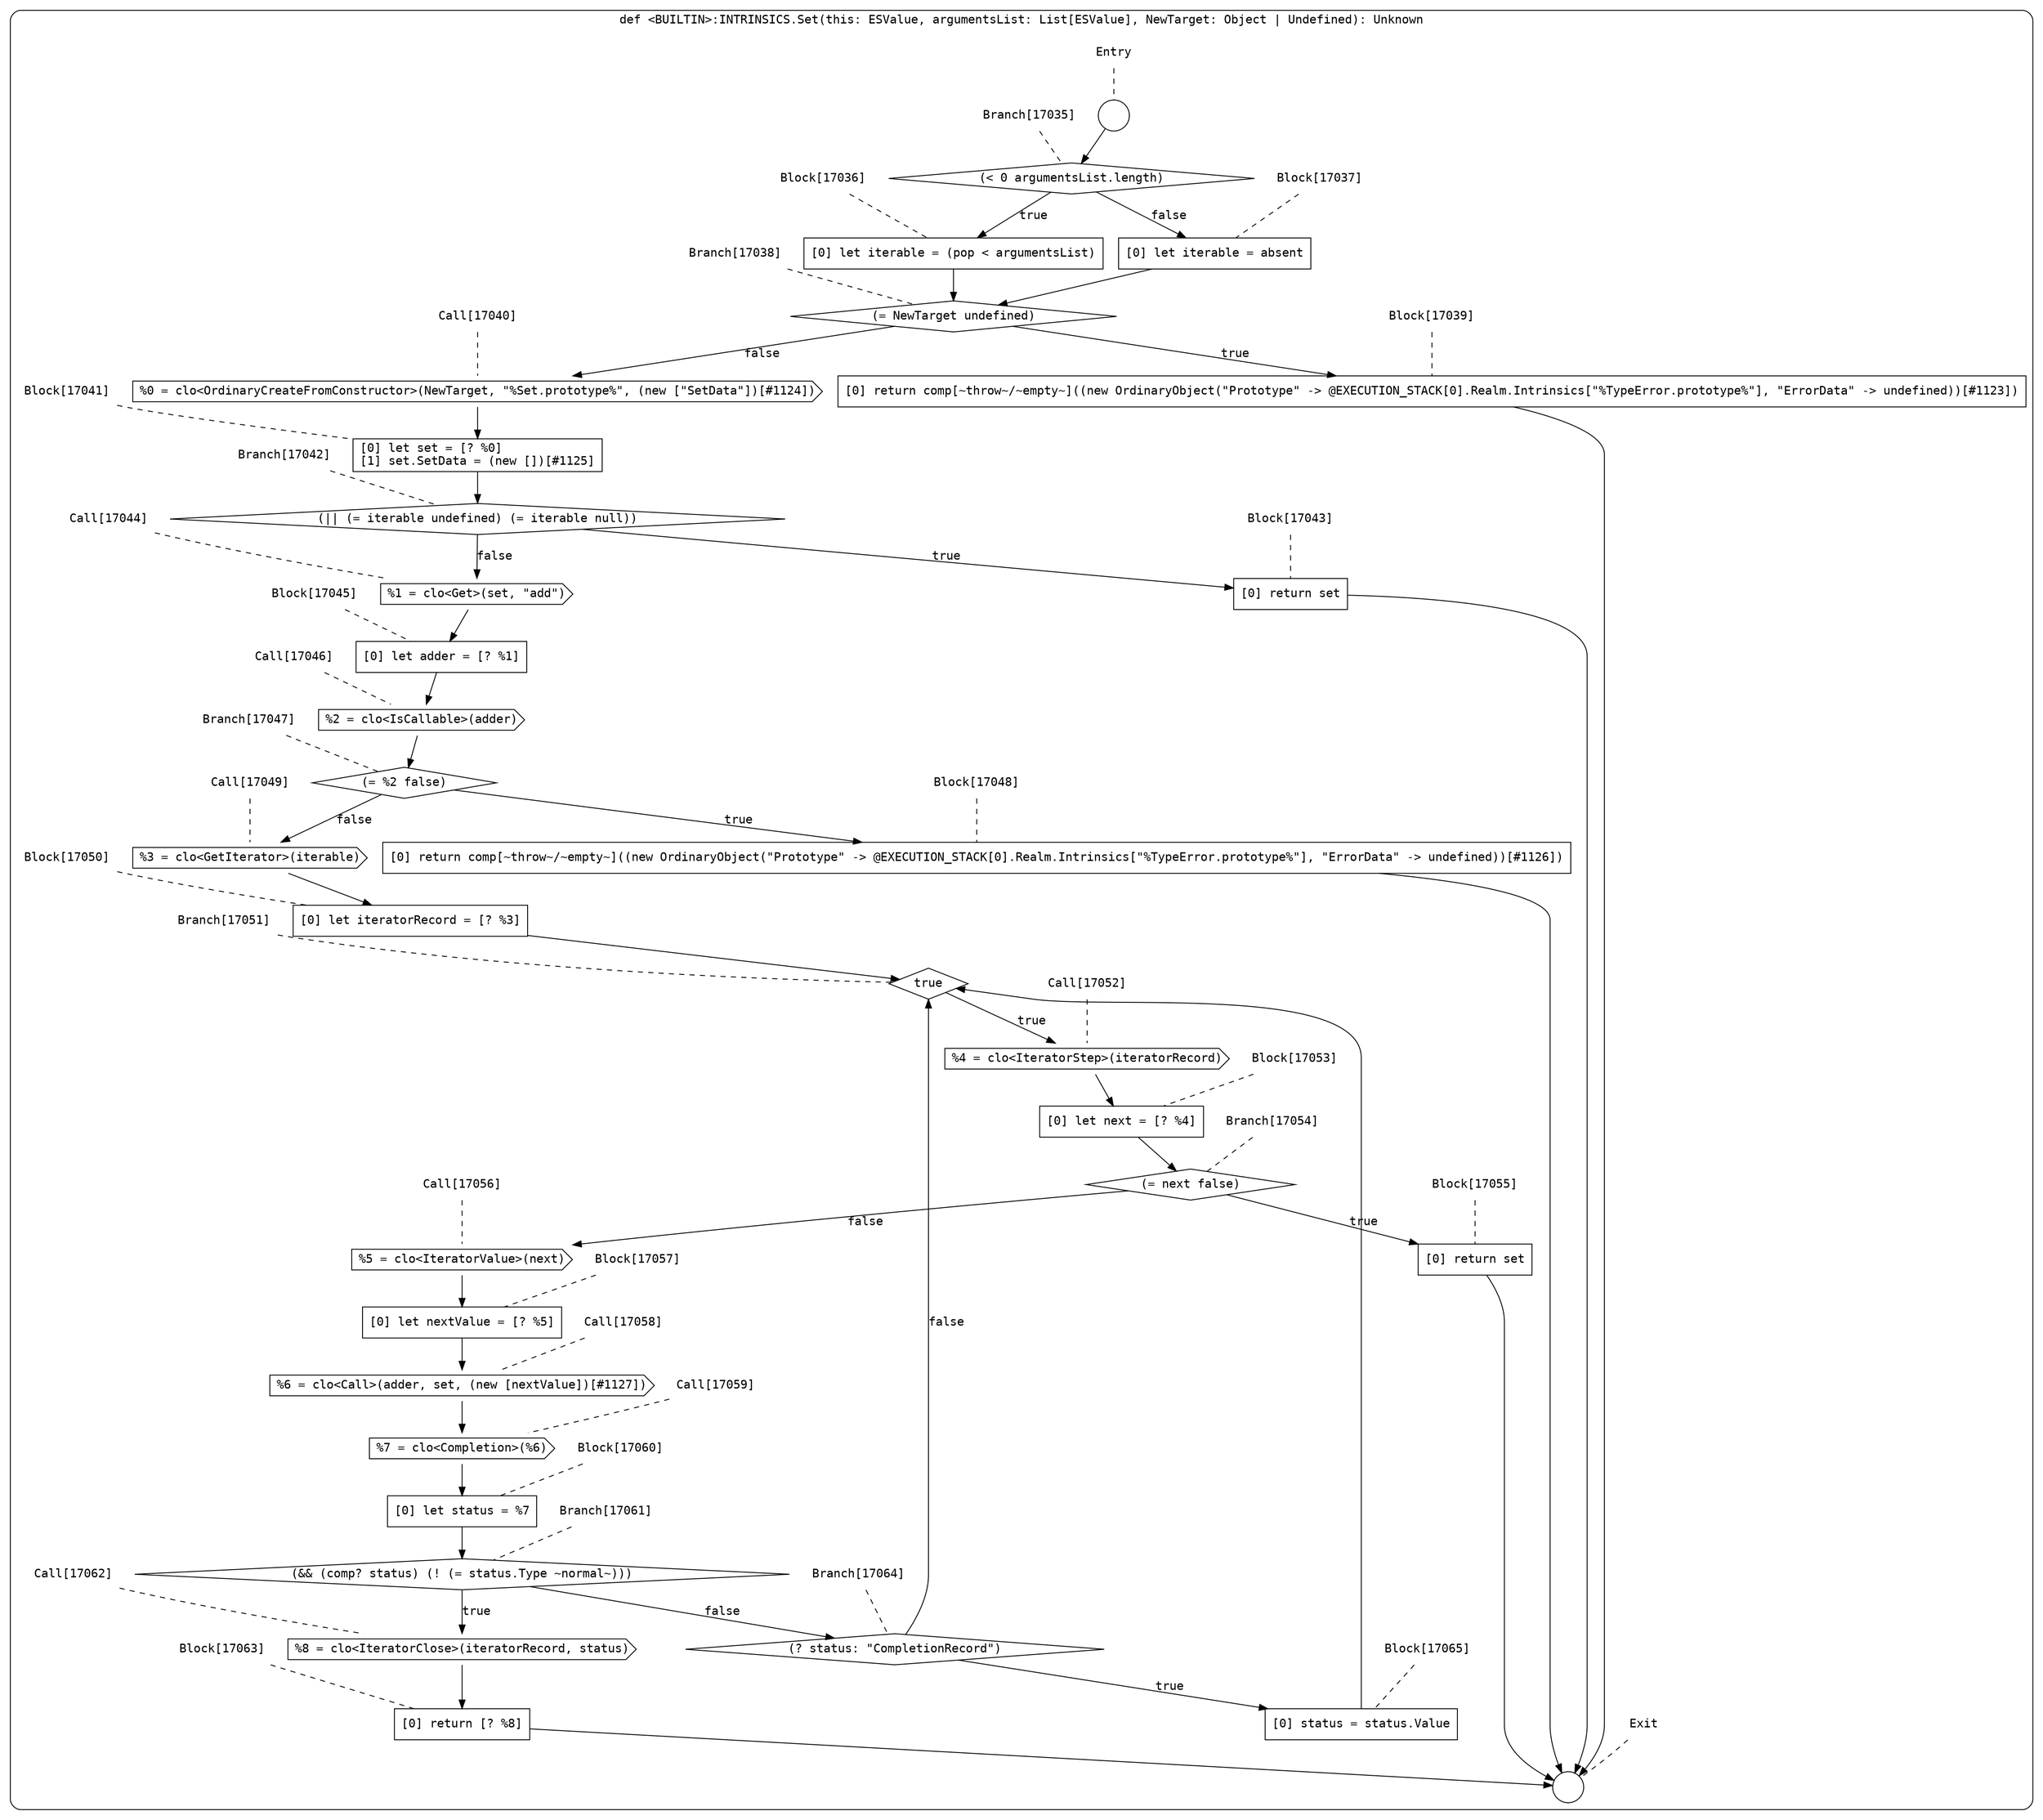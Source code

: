 digraph {
  graph [fontname = "Consolas"]
  node [fontname = "Consolas"]
  edge [fontname = "Consolas"]
  subgraph cluster2448 {
    label = "def <BUILTIN>:INTRINSICS.Set(this: ESValue, argumentsList: List[ESValue], NewTarget: Object | Undefined): Unknown"
    style = rounded
    cluster2448_entry_name [shape=none, label=<<font color="black">Entry</font>>]
    cluster2448_entry_name -> cluster2448_entry [arrowhead=none, color="black", style=dashed]
    cluster2448_entry [shape=circle label=" " color="black" fillcolor="white" style=filled]
    cluster2448_entry -> node17035 [color="black"]
    cluster2448_exit_name [shape=none, label=<<font color="black">Exit</font>>]
    cluster2448_exit_name -> cluster2448_exit [arrowhead=none, color="black", style=dashed]
    cluster2448_exit [shape=circle label=" " color="black" fillcolor="white" style=filled]
    node17035_name [shape=none, label=<<font color="black">Branch[17035]</font>>]
    node17035_name -> node17035 [arrowhead=none, color="black", style=dashed]
    node17035 [shape=diamond, label=<<font color="black">(&lt; 0 argumentsList.length)</font>> color="black" fillcolor="white", style=filled]
    node17035 -> node17036 [label=<<font color="black">true</font>> color="black"]
    node17035 -> node17037 [label=<<font color="black">false</font>> color="black"]
    node17036_name [shape=none, label=<<font color="black">Block[17036]</font>>]
    node17036_name -> node17036 [arrowhead=none, color="black", style=dashed]
    node17036 [shape=box, label=<<font color="black">[0] let iterable = (pop &lt; argumentsList)<BR ALIGN="LEFT"/></font>> color="black" fillcolor="white", style=filled]
    node17036 -> node17038 [color="black"]
    node17037_name [shape=none, label=<<font color="black">Block[17037]</font>>]
    node17037_name -> node17037 [arrowhead=none, color="black", style=dashed]
    node17037 [shape=box, label=<<font color="black">[0] let iterable = absent<BR ALIGN="LEFT"/></font>> color="black" fillcolor="white", style=filled]
    node17037 -> node17038 [color="black"]
    node17038_name [shape=none, label=<<font color="black">Branch[17038]</font>>]
    node17038_name -> node17038 [arrowhead=none, color="black", style=dashed]
    node17038 [shape=diamond, label=<<font color="black">(= NewTarget undefined)</font>> color="black" fillcolor="white", style=filled]
    node17038 -> node17039 [label=<<font color="black">true</font>> color="black"]
    node17038 -> node17040 [label=<<font color="black">false</font>> color="black"]
    node17039_name [shape=none, label=<<font color="black">Block[17039]</font>>]
    node17039_name -> node17039 [arrowhead=none, color="black", style=dashed]
    node17039 [shape=box, label=<<font color="black">[0] return comp[~throw~/~empty~]((new OrdinaryObject(&quot;Prototype&quot; -&gt; @EXECUTION_STACK[0].Realm.Intrinsics[&quot;%TypeError.prototype%&quot;], &quot;ErrorData&quot; -&gt; undefined))[#1123])<BR ALIGN="LEFT"/></font>> color="black" fillcolor="white", style=filled]
    node17039 -> cluster2448_exit [color="black"]
    node17040_name [shape=none, label=<<font color="black">Call[17040]</font>>]
    node17040_name -> node17040 [arrowhead=none, color="black", style=dashed]
    node17040 [shape=cds, label=<<font color="black">%0 = clo&lt;OrdinaryCreateFromConstructor&gt;(NewTarget, &quot;%Set.prototype%&quot;, (new [&quot;SetData&quot;])[#1124])</font>> color="black" fillcolor="white", style=filled]
    node17040 -> node17041 [color="black"]
    node17041_name [shape=none, label=<<font color="black">Block[17041]</font>>]
    node17041_name -> node17041 [arrowhead=none, color="black", style=dashed]
    node17041 [shape=box, label=<<font color="black">[0] let set = [? %0]<BR ALIGN="LEFT"/>[1] set.SetData = (new [])[#1125]<BR ALIGN="LEFT"/></font>> color="black" fillcolor="white", style=filled]
    node17041 -> node17042 [color="black"]
    node17042_name [shape=none, label=<<font color="black">Branch[17042]</font>>]
    node17042_name -> node17042 [arrowhead=none, color="black", style=dashed]
    node17042 [shape=diamond, label=<<font color="black">(|| (= iterable undefined) (= iterable null))</font>> color="black" fillcolor="white", style=filled]
    node17042 -> node17043 [label=<<font color="black">true</font>> color="black"]
    node17042 -> node17044 [label=<<font color="black">false</font>> color="black"]
    node17043_name [shape=none, label=<<font color="black">Block[17043]</font>>]
    node17043_name -> node17043 [arrowhead=none, color="black", style=dashed]
    node17043 [shape=box, label=<<font color="black">[0] return set<BR ALIGN="LEFT"/></font>> color="black" fillcolor="white", style=filled]
    node17043 -> cluster2448_exit [color="black"]
    node17044_name [shape=none, label=<<font color="black">Call[17044]</font>>]
    node17044_name -> node17044 [arrowhead=none, color="black", style=dashed]
    node17044 [shape=cds, label=<<font color="black">%1 = clo&lt;Get&gt;(set, &quot;add&quot;)</font>> color="black" fillcolor="white", style=filled]
    node17044 -> node17045 [color="black"]
    node17045_name [shape=none, label=<<font color="black">Block[17045]</font>>]
    node17045_name -> node17045 [arrowhead=none, color="black", style=dashed]
    node17045 [shape=box, label=<<font color="black">[0] let adder = [? %1]<BR ALIGN="LEFT"/></font>> color="black" fillcolor="white", style=filled]
    node17045 -> node17046 [color="black"]
    node17046_name [shape=none, label=<<font color="black">Call[17046]</font>>]
    node17046_name -> node17046 [arrowhead=none, color="black", style=dashed]
    node17046 [shape=cds, label=<<font color="black">%2 = clo&lt;IsCallable&gt;(adder)</font>> color="black" fillcolor="white", style=filled]
    node17046 -> node17047 [color="black"]
    node17047_name [shape=none, label=<<font color="black">Branch[17047]</font>>]
    node17047_name -> node17047 [arrowhead=none, color="black", style=dashed]
    node17047 [shape=diamond, label=<<font color="black">(= %2 false)</font>> color="black" fillcolor="white", style=filled]
    node17047 -> node17048 [label=<<font color="black">true</font>> color="black"]
    node17047 -> node17049 [label=<<font color="black">false</font>> color="black"]
    node17048_name [shape=none, label=<<font color="black">Block[17048]</font>>]
    node17048_name -> node17048 [arrowhead=none, color="black", style=dashed]
    node17048 [shape=box, label=<<font color="black">[0] return comp[~throw~/~empty~]((new OrdinaryObject(&quot;Prototype&quot; -&gt; @EXECUTION_STACK[0].Realm.Intrinsics[&quot;%TypeError.prototype%&quot;], &quot;ErrorData&quot; -&gt; undefined))[#1126])<BR ALIGN="LEFT"/></font>> color="black" fillcolor="white", style=filled]
    node17048 -> cluster2448_exit [color="black"]
    node17049_name [shape=none, label=<<font color="black">Call[17049]</font>>]
    node17049_name -> node17049 [arrowhead=none, color="black", style=dashed]
    node17049 [shape=cds, label=<<font color="black">%3 = clo&lt;GetIterator&gt;(iterable)</font>> color="black" fillcolor="white", style=filled]
    node17049 -> node17050 [color="black"]
    node17050_name [shape=none, label=<<font color="black">Block[17050]</font>>]
    node17050_name -> node17050 [arrowhead=none, color="black", style=dashed]
    node17050 [shape=box, label=<<font color="black">[0] let iteratorRecord = [? %3]<BR ALIGN="LEFT"/></font>> color="black" fillcolor="white", style=filled]
    node17050 -> node17051 [color="black"]
    node17051_name [shape=none, label=<<font color="black">Branch[17051]</font>>]
    node17051_name -> node17051 [arrowhead=none, color="black", style=dashed]
    node17051 [shape=diamond, label=<<font color="black">true</font>> color="black" fillcolor="white", style=filled]
    node17051 -> node17052 [label=<<font color="black">true</font>> color="black"]
    node17052_name [shape=none, label=<<font color="black">Call[17052]</font>>]
    node17052_name -> node17052 [arrowhead=none, color="black", style=dashed]
    node17052 [shape=cds, label=<<font color="black">%4 = clo&lt;IteratorStep&gt;(iteratorRecord)</font>> color="black" fillcolor="white", style=filled]
    node17052 -> node17053 [color="black"]
    node17053_name [shape=none, label=<<font color="black">Block[17053]</font>>]
    node17053_name -> node17053 [arrowhead=none, color="black", style=dashed]
    node17053 [shape=box, label=<<font color="black">[0] let next = [? %4]<BR ALIGN="LEFT"/></font>> color="black" fillcolor="white", style=filled]
    node17053 -> node17054 [color="black"]
    node17054_name [shape=none, label=<<font color="black">Branch[17054]</font>>]
    node17054_name -> node17054 [arrowhead=none, color="black", style=dashed]
    node17054 [shape=diamond, label=<<font color="black">(= next false)</font>> color="black" fillcolor="white", style=filled]
    node17054 -> node17055 [label=<<font color="black">true</font>> color="black"]
    node17054 -> node17056 [label=<<font color="black">false</font>> color="black"]
    node17055_name [shape=none, label=<<font color="black">Block[17055]</font>>]
    node17055_name -> node17055 [arrowhead=none, color="black", style=dashed]
    node17055 [shape=box, label=<<font color="black">[0] return set<BR ALIGN="LEFT"/></font>> color="black" fillcolor="white", style=filled]
    node17055 -> cluster2448_exit [color="black"]
    node17056_name [shape=none, label=<<font color="black">Call[17056]</font>>]
    node17056_name -> node17056 [arrowhead=none, color="black", style=dashed]
    node17056 [shape=cds, label=<<font color="black">%5 = clo&lt;IteratorValue&gt;(next)</font>> color="black" fillcolor="white", style=filled]
    node17056 -> node17057 [color="black"]
    node17057_name [shape=none, label=<<font color="black">Block[17057]</font>>]
    node17057_name -> node17057 [arrowhead=none, color="black", style=dashed]
    node17057 [shape=box, label=<<font color="black">[0] let nextValue = [? %5]<BR ALIGN="LEFT"/></font>> color="black" fillcolor="white", style=filled]
    node17057 -> node17058 [color="black"]
    node17058_name [shape=none, label=<<font color="black">Call[17058]</font>>]
    node17058_name -> node17058 [arrowhead=none, color="black", style=dashed]
    node17058 [shape=cds, label=<<font color="black">%6 = clo&lt;Call&gt;(adder, set, (new [nextValue])[#1127])</font>> color="black" fillcolor="white", style=filled]
    node17058 -> node17059 [color="black"]
    node17059_name [shape=none, label=<<font color="black">Call[17059]</font>>]
    node17059_name -> node17059 [arrowhead=none, color="black", style=dashed]
    node17059 [shape=cds, label=<<font color="black">%7 = clo&lt;Completion&gt;(%6)</font>> color="black" fillcolor="white", style=filled]
    node17059 -> node17060 [color="black"]
    node17060_name [shape=none, label=<<font color="black">Block[17060]</font>>]
    node17060_name -> node17060 [arrowhead=none, color="black", style=dashed]
    node17060 [shape=box, label=<<font color="black">[0] let status = %7<BR ALIGN="LEFT"/></font>> color="black" fillcolor="white", style=filled]
    node17060 -> node17061 [color="black"]
    node17061_name [shape=none, label=<<font color="black">Branch[17061]</font>>]
    node17061_name -> node17061 [arrowhead=none, color="black", style=dashed]
    node17061 [shape=diamond, label=<<font color="black">(&amp;&amp; (comp? status) (! (= status.Type ~normal~)))</font>> color="black" fillcolor="white", style=filled]
    node17061 -> node17062 [label=<<font color="black">true</font>> color="black"]
    node17061 -> node17064 [label=<<font color="black">false</font>> color="black"]
    node17062_name [shape=none, label=<<font color="black">Call[17062]</font>>]
    node17062_name -> node17062 [arrowhead=none, color="black", style=dashed]
    node17062 [shape=cds, label=<<font color="black">%8 = clo&lt;IteratorClose&gt;(iteratorRecord, status)</font>> color="black" fillcolor="white", style=filled]
    node17062 -> node17063 [color="black"]
    node17064_name [shape=none, label=<<font color="black">Branch[17064]</font>>]
    node17064_name -> node17064 [arrowhead=none, color="black", style=dashed]
    node17064 [shape=diamond, label=<<font color="black">(? status: &quot;CompletionRecord&quot;)</font>> color="black" fillcolor="white", style=filled]
    node17064 -> node17065 [label=<<font color="black">true</font>> color="black"]
    node17064 -> node17051 [label=<<font color="black">false</font>> color="black"]
    node17063_name [shape=none, label=<<font color="black">Block[17063]</font>>]
    node17063_name -> node17063 [arrowhead=none, color="black", style=dashed]
    node17063 [shape=box, label=<<font color="black">[0] return [? %8]<BR ALIGN="LEFT"/></font>> color="black" fillcolor="white", style=filled]
    node17063 -> cluster2448_exit [color="black"]
    node17065_name [shape=none, label=<<font color="black">Block[17065]</font>>]
    node17065_name -> node17065 [arrowhead=none, color="black", style=dashed]
    node17065 [shape=box, label=<<font color="black">[0] status = status.Value<BR ALIGN="LEFT"/></font>> color="black" fillcolor="white", style=filled]
    node17065 -> node17051 [color="black"]
  }
}